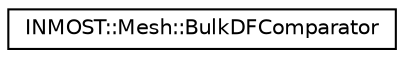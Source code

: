 digraph "Graphical Class Hierarchy"
{
  edge [fontname="Helvetica",fontsize="10",labelfontname="Helvetica",labelfontsize="10"];
  node [fontname="Helvetica",fontsize="10",shape=record];
  rankdir="LR";
  Node1 [label="INMOST::Mesh::BulkDFComparator",height=0.2,width=0.4,color="black", fillcolor="white", style="filled",URL="$classINMOST_1_1Mesh_1_1BulkDFComparator.html"];
}
